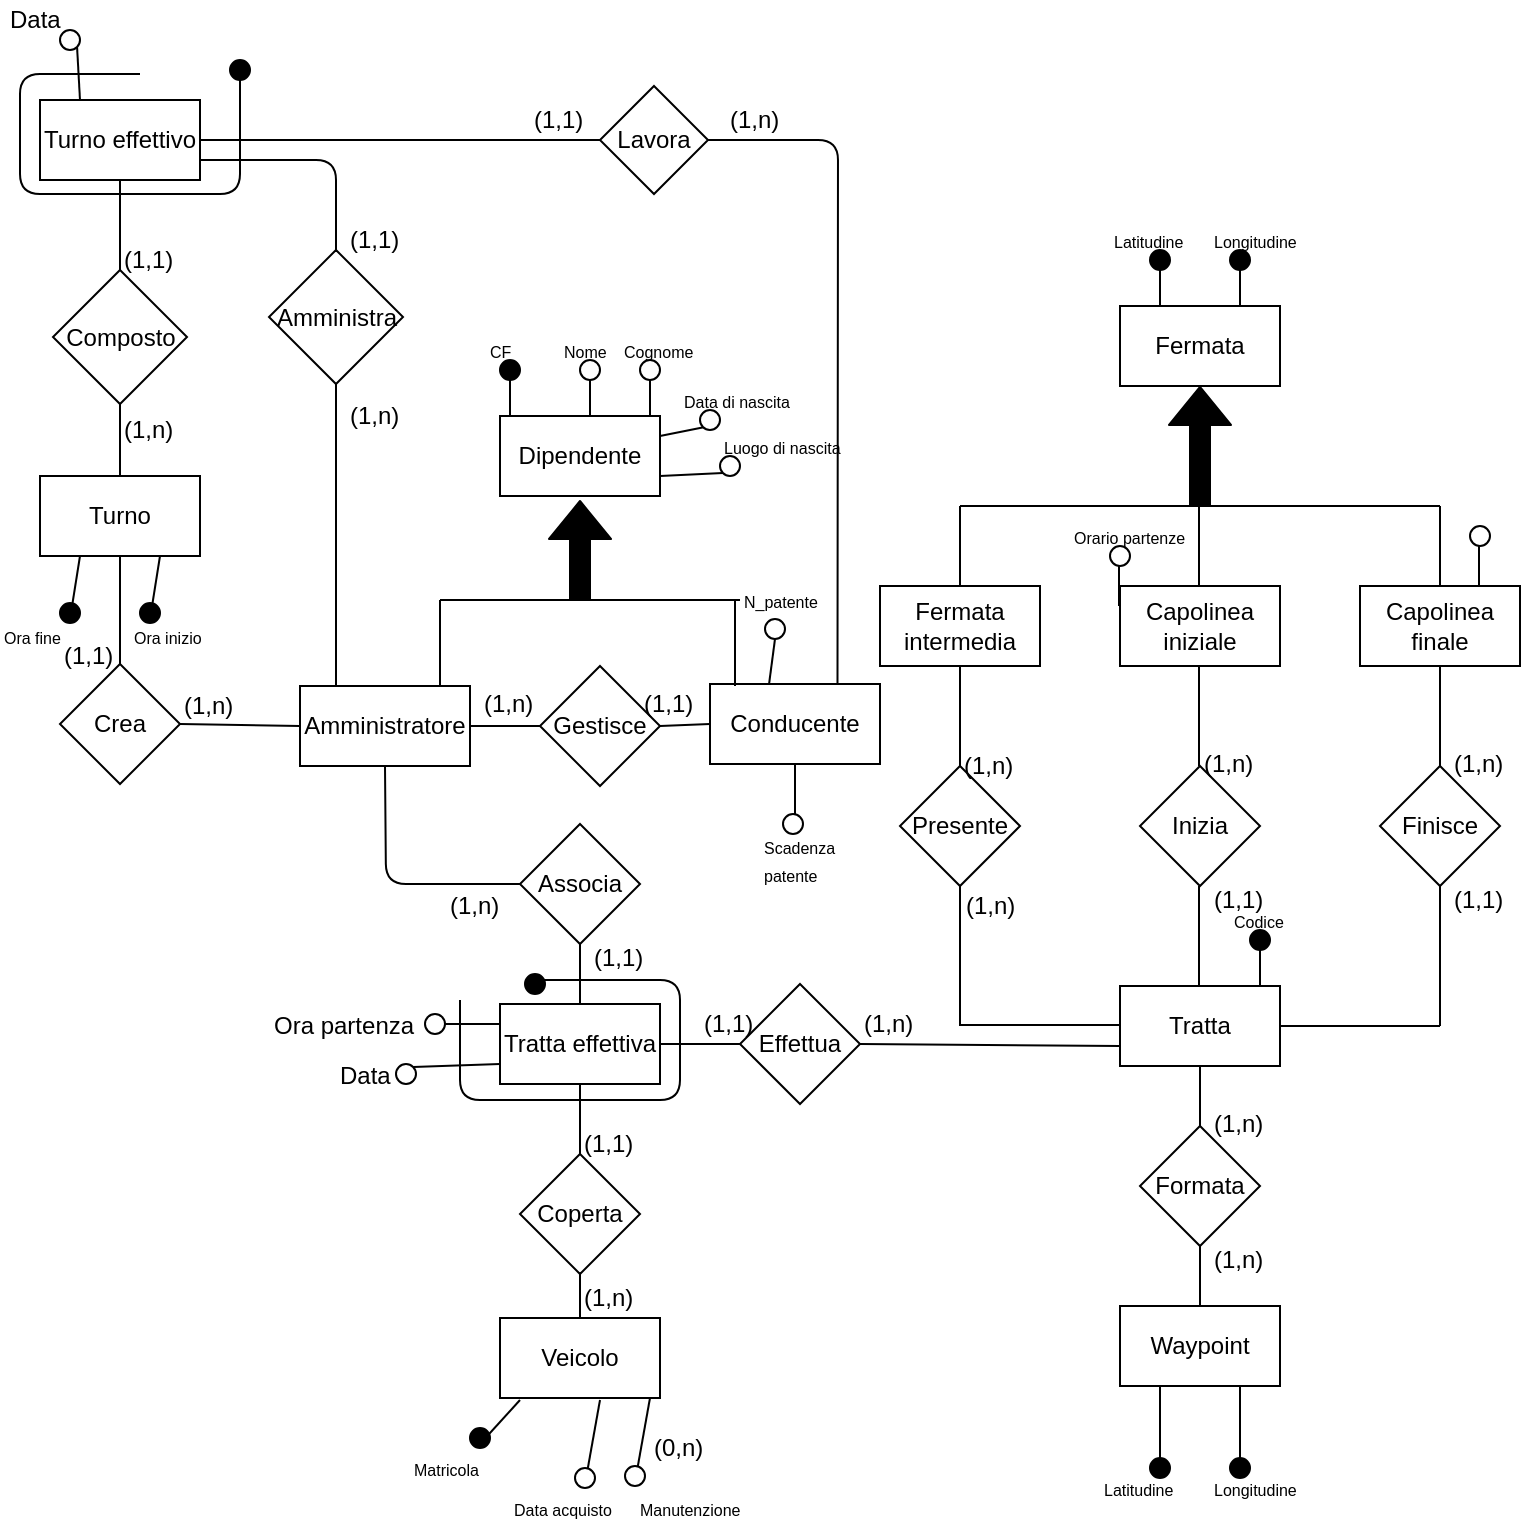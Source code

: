 <mxfile version="12.2.8" pages="1"><diagram id="0vi9SnSfnyYWWIwb7_4S" name="Page-1"><mxGraphModel dx="2033" dy="732" grid="1" gridSize="10" guides="1" tooltips="1" connect="1" arrows="1" fold="1" page="1" pageScale="1" pageWidth="827" pageHeight="1169" math="0" shadow="0"><root><mxCell id="0"/><mxCell id="1" parent="0"/><mxCell id="CrjioYXauiffwEOKOT3O-89" value="Associa" style="rhombus;whiteSpace=wrap;html=1;" parent="1" vertex="1"><mxGeometry x="280" y="532" width="60" height="60" as="geometry"/></mxCell><mxCell id="CrjioYXauiffwEOKOT3O-90" value="" style="endArrow=none;html=1;fillColor=#000000;entryX=0.5;entryY=1;entryDx=0;entryDy=0;exitX=0;exitY=0.5;exitDx=0;exitDy=0;" parent="1" source="CrjioYXauiffwEOKOT3O-89" target="CrjioYXauiffwEOKOT3O-94" edge="1"><mxGeometry width="50" height="50" relative="1" as="geometry"><mxPoint x="310" y="532" as="sourcePoint"/><mxPoint x="310" y="502" as="targetPoint"/><Array as="points"><mxPoint x="213" y="562"/></Array></mxGeometry></mxCell><mxCell id="CrjioYXauiffwEOKOT3O-91" value="" style="endArrow=none;html=1;fillColor=#000000;entryX=0.5;entryY=1;entryDx=0;entryDy=0;" parent="1" edge="1"><mxGeometry width="50" height="50" relative="1" as="geometry"><mxPoint x="310" y="622" as="sourcePoint"/><mxPoint x="310" y="592" as="targetPoint"/></mxGeometry></mxCell><mxCell id="CrjioYXauiffwEOKOT3O-92" value="(1,n)" style="text;html=1;resizable=0;points=[];autosize=1;align=left;verticalAlign=top;spacingTop=-4;" parent="1" vertex="1"><mxGeometry x="242.5" y="563" width="40" height="20" as="geometry"/></mxCell><mxCell id="CrjioYXauiffwEOKOT3O-93" value="(1,1)" style="text;html=1;resizable=0;points=[];autosize=1;align=left;verticalAlign=top;spacingTop=-4;" parent="1" vertex="1"><mxGeometry x="315" y="589" width="40" height="20" as="geometry"/></mxCell><mxCell id="CrjioYXauiffwEOKOT3O-94" value="Amministratore" style="rounded=0;whiteSpace=wrap;html=1;" parent="1" vertex="1"><mxGeometry x="170" y="463" width="85" height="40" as="geometry"/></mxCell><mxCell id="CrjioYXauiffwEOKOT3O-3" value="" style="endArrow=none;html=1;" parent="1" edge="1"><mxGeometry width="50" height="50" relative="1" as="geometry"><mxPoint x="500" y="373" as="sourcePoint"/><mxPoint x="740" y="373" as="targetPoint"/></mxGeometry></mxCell><mxCell id="CrjioYXauiffwEOKOT3O-9" value="" style="shape=flexArrow;endArrow=classic;html=1;entryX=0.5;entryY=1;entryDx=0;entryDy=0;fillColor=#000000;" parent="1" edge="1"><mxGeometry width="50" height="50" relative="1" as="geometry"><mxPoint x="620" y="373" as="sourcePoint"/><mxPoint x="620" y="313" as="targetPoint"/></mxGeometry></mxCell><mxCell id="CrjioYXauiffwEOKOT3O-10" value="" style="endArrow=none;html=1;" parent="1" edge="1"><mxGeometry width="50" height="50" relative="1" as="geometry"><mxPoint x="500" y="413" as="sourcePoint"/><mxPoint x="500" y="373" as="targetPoint"/></mxGeometry></mxCell><mxCell id="CrjioYXauiffwEOKOT3O-11" value="" style="endArrow=none;html=1;" parent="1" edge="1"><mxGeometry width="50" height="50" relative="1" as="geometry"><mxPoint x="619.5" y="413" as="sourcePoint"/><mxPoint x="619.5" y="373" as="targetPoint"/></mxGeometry></mxCell><mxCell id="CrjioYXauiffwEOKOT3O-12" value="" style="endArrow=none;html=1;" parent="1" edge="1"><mxGeometry width="50" height="50" relative="1" as="geometry"><mxPoint x="740" y="413" as="sourcePoint"/><mxPoint x="740" y="373" as="targetPoint"/></mxGeometry></mxCell><mxCell id="CrjioYXauiffwEOKOT3O-14" value="Fermata intermedia" style="rounded=0;whiteSpace=wrap;html=1;" parent="1" vertex="1"><mxGeometry x="460" y="413" width="80" height="40" as="geometry"/></mxCell><mxCell id="CrjioYXauiffwEOKOT3O-15" value="Capolinea iniziale" style="rounded=0;whiteSpace=wrap;html=1;" parent="1" vertex="1"><mxGeometry x="580" y="413" width="80" height="40" as="geometry"/></mxCell><mxCell id="CrjioYXauiffwEOKOT3O-16" value="Capolinea finale" style="rounded=0;whiteSpace=wrap;html=1;" parent="1" vertex="1"><mxGeometry x="700" y="413" width="80" height="40" as="geometry"/></mxCell><mxCell id="CrjioYXauiffwEOKOT3O-18" value="Presente" style="rhombus;whiteSpace=wrap;html=1;" parent="1" vertex="1"><mxGeometry x="470" y="503" width="60" height="60" as="geometry"/></mxCell><mxCell id="CrjioYXauiffwEOKOT3O-19" value="Inizia" style="rhombus;whiteSpace=wrap;html=1;" parent="1" vertex="1"><mxGeometry x="590" y="503" width="60" height="60" as="geometry"/></mxCell><mxCell id="CrjioYXauiffwEOKOT3O-20" value="Finisce" style="rhombus;whiteSpace=wrap;html=1;" parent="1" vertex="1"><mxGeometry x="710" y="503" width="60" height="60" as="geometry"/></mxCell><mxCell id="CrjioYXauiffwEOKOT3O-23" value="" style="endArrow=none;html=1;fillColor=#000000;entryX=0.5;entryY=1;entryDx=0;entryDy=0;" parent="1" source="CrjioYXauiffwEOKOT3O-18" target="CrjioYXauiffwEOKOT3O-14" edge="1"><mxGeometry width="50" height="50" relative="1" as="geometry"><mxPoint x="460" y="633" as="sourcePoint"/><mxPoint x="510" y="583" as="targetPoint"/></mxGeometry></mxCell><mxCell id="CrjioYXauiffwEOKOT3O-24" value="" style="endArrow=none;html=1;fillColor=#000000;entryX=0.5;entryY=1;entryDx=0;entryDy=0;" parent="1" edge="1"><mxGeometry width="50" height="50" relative="1" as="geometry"><mxPoint x="619.5" y="503" as="sourcePoint"/><mxPoint x="619.5" y="453" as="targetPoint"/></mxGeometry></mxCell><mxCell id="CrjioYXauiffwEOKOT3O-25" value="" style="endArrow=none;html=1;fillColor=#000000;entryX=0.5;entryY=1;entryDx=0;entryDy=0;" parent="1" edge="1"><mxGeometry width="50" height="50" relative="1" as="geometry"><mxPoint x="740" y="503" as="sourcePoint"/><mxPoint x="740" y="453" as="targetPoint"/></mxGeometry></mxCell><mxCell id="CrjioYXauiffwEOKOT3O-26" value="" style="endArrow=none;html=1;fillColor=#000000;entryX=0.5;entryY=1;entryDx=0;entryDy=0;" parent="1" edge="1"><mxGeometry width="50" height="50" relative="1" as="geometry"><mxPoint x="619.5" y="613" as="sourcePoint"/><mxPoint x="619.5" y="563" as="targetPoint"/></mxGeometry></mxCell><mxCell id="CrjioYXauiffwEOKOT3O-27" value="" style="endArrow=none;html=1;fillColor=#000000;entryX=0.5;entryY=1;entryDx=0;entryDy=0;" parent="1" edge="1"><mxGeometry width="50" height="50" relative="1" as="geometry"><mxPoint x="500" y="633" as="sourcePoint"/><mxPoint x="500" y="563" as="targetPoint"/></mxGeometry></mxCell><mxCell id="CrjioYXauiffwEOKOT3O-28" value="" style="endArrow=none;html=1;fillColor=#000000;entryX=0.5;entryY=1;entryDx=0;entryDy=0;" parent="1" edge="1"><mxGeometry width="50" height="50" relative="1" as="geometry"><mxPoint x="740" y="633" as="sourcePoint"/><mxPoint x="740" y="563" as="targetPoint"/></mxGeometry></mxCell><mxCell id="CrjioYXauiffwEOKOT3O-29" value="Tratta" style="rounded=0;whiteSpace=wrap;html=1;" parent="1" vertex="1"><mxGeometry x="580" y="613" width="80" height="40" as="geometry"/></mxCell><mxCell id="CrjioYXauiffwEOKOT3O-31" value="" style="endArrow=none;html=1;fillColor=#000000;exitX=1;exitY=0.5;exitDx=0;exitDy=0;" parent="1" source="CrjioYXauiffwEOKOT3O-29" edge="1"><mxGeometry width="50" height="50" relative="1" as="geometry"><mxPoint x="680" y="653" as="sourcePoint"/><mxPoint x="740" y="633" as="targetPoint"/></mxGeometry></mxCell><mxCell id="CrjioYXauiffwEOKOT3O-32" value="" style="endArrow=none;html=1;fillColor=#000000;exitX=1;exitY=0.5;exitDx=0;exitDy=0;" parent="1" edge="1"><mxGeometry width="50" height="50" relative="1" as="geometry"><mxPoint x="500" y="632.5" as="sourcePoint"/><mxPoint x="580" y="632.5" as="targetPoint"/></mxGeometry></mxCell><mxCell id="CrjioYXauiffwEOKOT3O-33" value="" style="endArrow=none;html=1;fillColor=#000000;exitX=0.25;exitY=0;exitDx=0;exitDy=0;" parent="1" source="CrjioYXauiffwEOKOT3O-17" edge="1"><mxGeometry width="50" height="50" relative="1" as="geometry"><mxPoint x="590" y="263" as="sourcePoint"/><mxPoint x="600" y="253" as="targetPoint"/></mxGeometry></mxCell><mxCell id="CrjioYXauiffwEOKOT3O-17" value="Fermata" style="rounded=0;whiteSpace=wrap;html=1;" parent="1" vertex="1"><mxGeometry x="580" y="273" width="80" height="40" as="geometry"/></mxCell><mxCell id="CrjioYXauiffwEOKOT3O-36" value="" style="endArrow=none;html=1;fillColor=#000000;exitX=0.75;exitY=0;exitDx=0;exitDy=0;" parent="1" source="CrjioYXauiffwEOKOT3O-17" edge="1"><mxGeometry width="50" height="50" relative="1" as="geometry"><mxPoint x="610" y="283" as="sourcePoint"/><mxPoint x="640" y="253" as="targetPoint"/></mxGeometry></mxCell><mxCell id="CrjioYXauiffwEOKOT3O-37" value="&lt;font style=&quot;font-size: 8px&quot;&gt;Latitudine&lt;/font&gt;" style="text;html=1;resizable=0;points=[];autosize=1;align=left;verticalAlign=top;spacingTop=-4;" parent="1" vertex="1"><mxGeometry x="575" y="230" width="50" height="20" as="geometry"/></mxCell><mxCell id="CrjioYXauiffwEOKOT3O-38" value="" style="ellipse;whiteSpace=wrap;html=1;aspect=fixed;fillColor=#000000;" parent="1" vertex="1"><mxGeometry x="595" y="245" width="10" height="10" as="geometry"/></mxCell><mxCell id="CrjioYXauiffwEOKOT3O-42" value="&lt;font style=&quot;font-size: 8px&quot;&gt;Longitudine&lt;/font&gt;" style="text;html=1;resizable=0;points=[];autosize=1;align=left;verticalAlign=top;spacingTop=-4;" parent="1" vertex="1"><mxGeometry x="625" y="230" width="50" height="20" as="geometry"/></mxCell><mxCell id="CrjioYXauiffwEOKOT3O-43" value="" style="ellipse;whiteSpace=wrap;html=1;aspect=fixed;fillColor=#000000;" parent="1" vertex="1"><mxGeometry x="635" y="245" width="10" height="10" as="geometry"/></mxCell><mxCell id="CrjioYXauiffwEOKOT3O-46" value="" style="endArrow=none;html=1;fillColor=#000000;exitX=0.25;exitY=0;exitDx=0;exitDy=0;" parent="1" edge="1"><mxGeometry width="50" height="50" relative="1" as="geometry"><mxPoint x="759.5" y="413" as="sourcePoint"/><mxPoint x="759.5" y="393" as="targetPoint"/><Array as="points"><mxPoint x="760" y="413"/></Array></mxGeometry></mxCell><mxCell id="CrjioYXauiffwEOKOT3O-48" value="" style="ellipse;whiteSpace=wrap;html=1;aspect=fixed;" parent="1" vertex="1"><mxGeometry x="755" y="383" width="10" height="10" as="geometry"/></mxCell><mxCell id="CrjioYXauiffwEOKOT3O-49" value="" style="endArrow=none;html=1;fillColor=#000000;exitX=0.25;exitY=0;exitDx=0;exitDy=0;" parent="1" edge="1"><mxGeometry width="50" height="50" relative="1" as="geometry"><mxPoint x="579.5" y="423" as="sourcePoint"/><mxPoint x="579.5" y="403" as="targetPoint"/><Array as="points"><mxPoint x="580" y="423"/></Array></mxGeometry></mxCell><mxCell id="CrjioYXauiffwEOKOT3O-50" value="&lt;font style=&quot;font-size: 8px&quot;&gt;Orario partenze&lt;/font&gt;" style="text;html=1;resizable=0;points=[];autosize=1;align=left;verticalAlign=top;spacingTop=-4;" parent="1" vertex="1"><mxGeometry x="555" y="378" width="70" height="20" as="geometry"/></mxCell><mxCell id="CrjioYXauiffwEOKOT3O-51" value="" style="ellipse;whiteSpace=wrap;html=1;aspect=fixed;" parent="1" vertex="1"><mxGeometry x="575" y="393" width="10" height="10" as="geometry"/></mxCell><mxCell id="CrjioYXauiffwEOKOT3O-58" value="" style="endArrow=none;html=1;fillColor=#000000;exitX=0.75;exitY=0;exitDx=0;exitDy=0;" parent="1" edge="1"><mxGeometry width="50" height="50" relative="1" as="geometry"><mxPoint x="650" y="613" as="sourcePoint"/><mxPoint x="650" y="593" as="targetPoint"/></mxGeometry></mxCell><mxCell id="CrjioYXauiffwEOKOT3O-59" value="&lt;font style=&quot;font-size: 8px&quot;&gt;Codice&lt;/font&gt;" style="text;html=1;resizable=0;points=[];autosize=1;align=left;verticalAlign=top;spacingTop=-4;" parent="1" vertex="1"><mxGeometry x="635" y="570" width="40" height="20" as="geometry"/></mxCell><mxCell id="CrjioYXauiffwEOKOT3O-60" value="" style="ellipse;whiteSpace=wrap;html=1;aspect=fixed;fillColor=#000000;" parent="1" vertex="1"><mxGeometry x="645" y="585" width="10" height="10" as="geometry"/></mxCell><mxCell id="CrjioYXauiffwEOKOT3O-63" value="(1,n)" style="text;html=1;resizable=0;points=[];autosize=1;align=left;verticalAlign=top;spacingTop=-4;" parent="1" vertex="1"><mxGeometry x="500" y="493" width="40" height="20" as="geometry"/></mxCell><mxCell id="CrjioYXauiffwEOKOT3O-64" value="(1,n)" style="text;html=1;resizable=0;points=[];autosize=1;align=left;verticalAlign=top;spacingTop=-4;" parent="1" vertex="1"><mxGeometry x="620" y="492" width="40" height="20" as="geometry"/></mxCell><mxCell id="CrjioYXauiffwEOKOT3O-65" value="(1,n)" style="text;html=1;resizable=0;points=[];autosize=1;align=left;verticalAlign=top;spacingTop=-4;" parent="1" vertex="1"><mxGeometry x="745" y="492" width="40" height="20" as="geometry"/></mxCell><mxCell id="CrjioYXauiffwEOKOT3O-66" value="(1,1)" style="text;html=1;resizable=0;points=[];autosize=1;align=left;verticalAlign=top;spacingTop=-4;" parent="1" vertex="1"><mxGeometry x="625" y="560" width="40" height="20" as="geometry"/></mxCell><mxCell id="CrjioYXauiffwEOKOT3O-67" value="(1,n)" style="text;html=1;resizable=0;points=[];autosize=1;align=left;verticalAlign=top;spacingTop=-4;" parent="1" vertex="1"><mxGeometry x="501" y="563" width="40" height="20" as="geometry"/></mxCell><mxCell id="CrjioYXauiffwEOKOT3O-68" value="(1,1)" style="text;html=1;resizable=0;points=[];autosize=1;align=left;verticalAlign=top;spacingTop=-4;" parent="1" vertex="1"><mxGeometry x="745" y="560" width="40" height="20" as="geometry"/></mxCell><mxCell id="CrjioYXauiffwEOKOT3O-69" value="Formata" style="rhombus;whiteSpace=wrap;html=1;" parent="1" vertex="1"><mxGeometry x="590" y="683" width="60" height="60" as="geometry"/></mxCell><mxCell id="CrjioYXauiffwEOKOT3O-70" value="" style="endArrow=none;html=1;fillColor=#000000;" parent="1" edge="1"><mxGeometry width="50" height="50" relative="1" as="geometry"><mxPoint x="620" y="683" as="sourcePoint"/><mxPoint x="620" y="653" as="targetPoint"/></mxGeometry></mxCell><mxCell id="CrjioYXauiffwEOKOT3O-71" value="" style="endArrow=none;html=1;fillColor=#000000;entryX=0.5;entryY=1;entryDx=0;entryDy=0;" parent="1" edge="1"><mxGeometry width="50" height="50" relative="1" as="geometry"><mxPoint x="620" y="773" as="sourcePoint"/><mxPoint x="620" y="743" as="targetPoint"/></mxGeometry></mxCell><mxCell id="CrjioYXauiffwEOKOT3O-72" value="(1,n)" style="text;html=1;resizable=0;points=[];autosize=1;align=left;verticalAlign=top;spacingTop=-4;" parent="1" vertex="1"><mxGeometry x="625" y="672" width="40" height="20" as="geometry"/></mxCell><mxCell id="CrjioYXauiffwEOKOT3O-73" value="(1,n)" style="text;html=1;resizable=0;points=[];autosize=1;align=left;verticalAlign=top;spacingTop=-4;" parent="1" vertex="1"><mxGeometry x="625" y="740" width="40" height="20" as="geometry"/></mxCell><mxCell id="CrjioYXauiffwEOKOT3O-74" value="Waypoint" style="rounded=0;whiteSpace=wrap;html=1;" parent="1" vertex="1"><mxGeometry x="580" y="773" width="80" height="40" as="geometry"/></mxCell><mxCell id="CrjioYXauiffwEOKOT3O-76" value="" style="endArrow=none;html=1;fillColor=#000000;entryX=0;entryY=0.75;entryDx=0;entryDy=0;exitX=1;exitY=0.5;exitDx=0;exitDy=0;" parent="1" source="CrjioYXauiffwEOKOT3O-77" target="CrjioYXauiffwEOKOT3O-29" edge="1"><mxGeometry width="50" height="50" relative="1" as="geometry"><mxPoint x="450" y="643" as="sourcePoint"/><mxPoint x="510" y="830" as="targetPoint"/></mxGeometry></mxCell><mxCell id="CrjioYXauiffwEOKOT3O-77" value="Effettua" style="rhombus;whiteSpace=wrap;html=1;" parent="1" vertex="1"><mxGeometry x="390" y="612" width="60" height="60" as="geometry"/></mxCell><mxCell id="CrjioYXauiffwEOKOT3O-78" value="Tratta effettiva" style="rounded=0;whiteSpace=wrap;html=1;" parent="1" vertex="1"><mxGeometry x="270" y="622" width="80" height="40" as="geometry"/></mxCell><mxCell id="CrjioYXauiffwEOKOT3O-80" value="" style="endArrow=none;html=1;fillColor=#000000;entryX=1;entryY=0.5;entryDx=0;entryDy=0;exitX=0;exitY=0.5;exitDx=0;exitDy=0;" parent="1" source="CrjioYXauiffwEOKOT3O-77" target="CrjioYXauiffwEOKOT3O-78" edge="1"><mxGeometry width="50" height="50" relative="1" as="geometry"><mxPoint x="280" y="880" as="sourcePoint"/><mxPoint x="330" y="830" as="targetPoint"/></mxGeometry></mxCell><mxCell id="CrjioYXauiffwEOKOT3O-81" value="(1,n)" style="text;html=1;resizable=0;points=[];autosize=1;align=left;verticalAlign=top;spacingTop=-4;" parent="1" vertex="1"><mxGeometry x="450" y="622" width="40" height="20" as="geometry"/></mxCell><mxCell id="CrjioYXauiffwEOKOT3O-82" value="(1,1)" style="text;html=1;resizable=0;points=[];autosize=1;align=left;verticalAlign=top;spacingTop=-4;" parent="1" vertex="1"><mxGeometry x="370" y="622" width="40" height="20" as="geometry"/></mxCell><mxCell id="CrjioYXauiffwEOKOT3O-83" value="Coperta" style="rhombus;whiteSpace=wrap;html=1;" parent="1" vertex="1"><mxGeometry x="280" y="697" width="60" height="60" as="geometry"/></mxCell><mxCell id="CrjioYXauiffwEOKOT3O-84" value="" style="endArrow=none;html=1;fillColor=#000000;entryX=0.5;entryY=1;entryDx=0;entryDy=0;exitX=0.5;exitY=0;exitDx=0;exitDy=0;" parent="1" source="CrjioYXauiffwEOKOT3O-83" target="CrjioYXauiffwEOKOT3O-78" edge="1"><mxGeometry width="50" height="50" relative="1" as="geometry"><mxPoint x="305" y="702" as="sourcePoint"/><mxPoint x="305" y="672" as="targetPoint"/></mxGeometry></mxCell><mxCell id="CrjioYXauiffwEOKOT3O-85" value="" style="endArrow=none;html=1;fillColor=#000000;entryX=0.5;entryY=1;entryDx=0;entryDy=0;exitX=0.5;exitY=0;exitDx=0;exitDy=0;" parent="1" source="CrjioYXauiffwEOKOT3O-88" target="CrjioYXauiffwEOKOT3O-83" edge="1"><mxGeometry width="50" height="50" relative="1" as="geometry"><mxPoint x="305" y="792" as="sourcePoint"/><mxPoint x="305" y="762" as="targetPoint"/></mxGeometry></mxCell><mxCell id="CrjioYXauiffwEOKOT3O-86" value="(1,1)" style="text;html=1;resizable=0;points=[];autosize=1;align=left;verticalAlign=top;spacingTop=-4;" parent="1" vertex="1"><mxGeometry x="310" y="682" width="40" height="20" as="geometry"/></mxCell><mxCell id="CrjioYXauiffwEOKOT3O-87" value="(1,n)" style="text;html=1;resizable=0;points=[];autosize=1;align=left;verticalAlign=top;spacingTop=-4;" parent="1" vertex="1"><mxGeometry x="310" y="759" width="40" height="20" as="geometry"/></mxCell><mxCell id="CrjioYXauiffwEOKOT3O-88" value="Veicolo" style="rounded=0;whiteSpace=wrap;html=1;" parent="1" vertex="1"><mxGeometry x="270" y="779" width="80" height="40" as="geometry"/></mxCell><mxCell id="CrjioYXauiffwEOKOT3O-96" value="" style="endArrow=none;html=1;fillColor=#000000;" parent="1" edge="1"><mxGeometry width="50" height="50" relative="1" as="geometry"><mxPoint x="250" y="620" as="sourcePoint"/><mxPoint x="290" y="610" as="targetPoint"/><Array as="points"><mxPoint x="250" y="670"/><mxPoint x="360" y="670"/><mxPoint x="360" y="640"/><mxPoint x="360" y="610"/></Array></mxGeometry></mxCell><mxCell id="CrjioYXauiffwEOKOT3O-97" value="" style="ellipse;whiteSpace=wrap;html=1;aspect=fixed;fillColor=#000000;" parent="1" vertex="1"><mxGeometry x="282.5" y="607" width="10" height="10" as="geometry"/></mxCell><mxCell id="CrjioYXauiffwEOKOT3O-98" value="" style="shape=flexArrow;endArrow=classic;html=1;fillColor=#000000;" parent="1" edge="1"><mxGeometry width="50" height="50" relative="1" as="geometry"><mxPoint x="310" y="420" as="sourcePoint"/><mxPoint x="310" y="370" as="targetPoint"/></mxGeometry></mxCell><mxCell id="CrjioYXauiffwEOKOT3O-99" value="" style="endArrow=none;html=1;" parent="1" edge="1"><mxGeometry width="50" height="50" relative="1" as="geometry"><mxPoint x="240" y="463" as="sourcePoint"/><mxPoint x="240" y="420" as="targetPoint"/></mxGeometry></mxCell><mxCell id="CrjioYXauiffwEOKOT3O-101" value="Dipendente" style="rounded=0;whiteSpace=wrap;html=1;" parent="1" vertex="1"><mxGeometry x="270" y="328" width="80" height="40" as="geometry"/></mxCell><mxCell id="CrjioYXauiffwEOKOT3O-107" value="" style="endArrow=none;html=1;" parent="1" edge="1"><mxGeometry width="50" height="50" relative="1" as="geometry"><mxPoint x="240" y="420" as="sourcePoint"/><mxPoint x="390" y="420" as="targetPoint"/></mxGeometry></mxCell><mxCell id="CrjioYXauiffwEOKOT3O-109" value="Conducente" style="rounded=0;whiteSpace=wrap;html=1;" parent="1" vertex="1"><mxGeometry x="375" y="462" width="85" height="40" as="geometry"/></mxCell><mxCell id="CrjioYXauiffwEOKOT3O-110" value="" style="endArrow=none;html=1;" parent="1" edge="1"><mxGeometry width="50" height="50" relative="1" as="geometry"><mxPoint x="387.5" y="463" as="sourcePoint"/><mxPoint x="387.5" y="420" as="targetPoint"/></mxGeometry></mxCell><mxCell id="CrjioYXauiffwEOKOT3O-111" value="" style="endArrow=none;html=1;fillColor=#000000;exitX=0.25;exitY=0;exitDx=0;exitDy=0;" parent="1" edge="1"><mxGeometry width="50" height="50" relative="1" as="geometry"><mxPoint x="275" y="328" as="sourcePoint"/><mxPoint x="275" y="308" as="targetPoint"/></mxGeometry></mxCell><mxCell id="CrjioYXauiffwEOKOT3O-112" value="" style="endArrow=none;html=1;fillColor=#000000;exitX=0.75;exitY=0;exitDx=0;exitDy=0;" parent="1" edge="1"><mxGeometry width="50" height="50" relative="1" as="geometry"><mxPoint x="315" y="328" as="sourcePoint"/><mxPoint x="315" y="308" as="targetPoint"/></mxGeometry></mxCell><mxCell id="CrjioYXauiffwEOKOT3O-113" value="&lt;font style=&quot;font-size: 8px&quot;&gt;CF&lt;/font&gt;" style="text;html=1;resizable=0;points=[];autosize=1;align=left;verticalAlign=top;spacingTop=-4;" parent="1" vertex="1"><mxGeometry x="262.5" y="285" width="30" height="20" as="geometry"/></mxCell><mxCell id="CrjioYXauiffwEOKOT3O-114" value="" style="ellipse;whiteSpace=wrap;html=1;aspect=fixed;fillColor=#000000;" parent="1" vertex="1"><mxGeometry x="270" y="300" width="10" height="10" as="geometry"/></mxCell><mxCell id="CrjioYXauiffwEOKOT3O-115" value="&lt;font style=&quot;font-size: 8px&quot;&gt;Nome&lt;/font&gt;" style="text;html=1;resizable=0;points=[];autosize=1;align=left;verticalAlign=top;spacingTop=-4;" parent="1" vertex="1"><mxGeometry x="300" y="285" width="40" height="20" as="geometry"/></mxCell><mxCell id="CrjioYXauiffwEOKOT3O-116" value="" style="ellipse;whiteSpace=wrap;html=1;aspect=fixed;fillColor=#FFFFFF;" parent="1" vertex="1"><mxGeometry x="310" y="300" width="10" height="10" as="geometry"/></mxCell><mxCell id="CrjioYXauiffwEOKOT3O-118" value="" style="endArrow=none;html=1;fillColor=#000000;exitX=0.75;exitY=0;exitDx=0;exitDy=0;" parent="1" edge="1"><mxGeometry width="50" height="50" relative="1" as="geometry"><mxPoint x="345" y="328" as="sourcePoint"/><mxPoint x="345" y="308" as="targetPoint"/></mxGeometry></mxCell><mxCell id="CrjioYXauiffwEOKOT3O-119" value="&lt;font style=&quot;font-size: 8px&quot;&gt;Cognome&lt;/font&gt;" style="text;html=1;resizable=0;points=[];autosize=1;align=left;verticalAlign=top;spacingTop=-4;" parent="1" vertex="1"><mxGeometry x="330" y="285" width="50" height="20" as="geometry"/></mxCell><mxCell id="CrjioYXauiffwEOKOT3O-120" value="" style="ellipse;whiteSpace=wrap;html=1;aspect=fixed;fillColor=#FFFFFF;" parent="1" vertex="1"><mxGeometry x="340" y="300" width="10" height="10" as="geometry"/></mxCell><mxCell id="CrjioYXauiffwEOKOT3O-124" value="" style="endArrow=none;html=1;fillColor=#000000;exitX=1;exitY=0.25;exitDx=0;exitDy=0;" parent="1" source="CrjioYXauiffwEOKOT3O-101" edge="1"><mxGeometry width="50" height="50" relative="1" as="geometry"><mxPoint x="375" y="353" as="sourcePoint"/><mxPoint x="375" y="333" as="targetPoint"/></mxGeometry></mxCell><mxCell id="CrjioYXauiffwEOKOT3O-125" value="&lt;font style=&quot;font-size: 8px&quot;&gt;Data di nascita&lt;/font&gt;" style="text;html=1;resizable=0;points=[];autosize=1;align=left;verticalAlign=top;spacingTop=-4;" parent="1" vertex="1"><mxGeometry x="360" y="310" width="70" height="20" as="geometry"/></mxCell><mxCell id="CrjioYXauiffwEOKOT3O-126" value="" style="ellipse;whiteSpace=wrap;html=1;aspect=fixed;fillColor=#FFFFFF;" parent="1" vertex="1"><mxGeometry x="370" y="325" width="10" height="10" as="geometry"/></mxCell><mxCell id="CrjioYXauiffwEOKOT3O-127" value="" style="endArrow=none;html=1;fillColor=#000000;exitX=1;exitY=0.75;exitDx=0;exitDy=0;entryX=0;entryY=1;entryDx=0;entryDy=0;" parent="1" source="CrjioYXauiffwEOKOT3O-101" target="CrjioYXauiffwEOKOT3O-128" edge="1"><mxGeometry width="50" height="50" relative="1" as="geometry"><mxPoint x="360" y="348" as="sourcePoint"/><mxPoint x="380" y="358" as="targetPoint"/></mxGeometry></mxCell><mxCell id="CrjioYXauiffwEOKOT3O-128" value="" style="ellipse;whiteSpace=wrap;html=1;aspect=fixed;fillColor=#FFFFFF;" parent="1" vertex="1"><mxGeometry x="380" y="348" width="10" height="10" as="geometry"/></mxCell><mxCell id="CrjioYXauiffwEOKOT3O-131" value="&lt;font style=&quot;font-size: 8px&quot;&gt;Luogo di nascita&lt;/font&gt;" style="text;html=1;resizable=0;points=[];autosize=1;align=left;verticalAlign=top;spacingTop=-4;" parent="1" vertex="1"><mxGeometry x="380" y="333" width="70" height="20" as="geometry"/></mxCell><mxCell id="CrjioYXauiffwEOKOT3O-133" value="" style="endArrow=none;html=1;fillColor=#000000;exitX=0.671;exitY=0.05;exitDx=0;exitDy=0;entryX=0.5;entryY=1;entryDx=0;entryDy=0;exitPerimeter=0;" parent="1" target="CrjioYXauiffwEOKOT3O-134" edge="1"><mxGeometry width="50" height="50" relative="1" as="geometry"><mxPoint x="404.535" y="462" as="sourcePoint"/><mxPoint x="383.5" y="438" as="targetPoint"/></mxGeometry></mxCell><mxCell id="CrjioYXauiffwEOKOT3O-134" value="" style="ellipse;whiteSpace=wrap;html=1;aspect=fixed;fillColor=#FFFFFF;" parent="1" vertex="1"><mxGeometry x="402.5" y="429.5" width="10" height="10" as="geometry"/></mxCell><mxCell id="CrjioYXauiffwEOKOT3O-135" value="&lt;font style=&quot;font-size: 8px&quot;&gt;N_patente&lt;/font&gt;" style="text;html=1;resizable=0;points=[];autosize=1;align=left;verticalAlign=top;spacingTop=-4;" parent="1" vertex="1"><mxGeometry x="390" y="409.5" width="50" height="20" as="geometry"/></mxCell><mxCell id="CrjioYXauiffwEOKOT3O-137" value="" style="endArrow=none;html=1;fillColor=#000000;exitX=0.5;exitY=1;exitDx=0;exitDy=0;" parent="1" source="CrjioYXauiffwEOKOT3O-109" edge="1"><mxGeometry width="50" height="50" relative="1" as="geometry"><mxPoint x="417.75" y="556" as="sourcePoint"/><mxPoint x="417.5" y="534" as="targetPoint"/></mxGeometry></mxCell><mxCell id="CrjioYXauiffwEOKOT3O-138" value="" style="ellipse;whiteSpace=wrap;html=1;aspect=fixed;fillColor=#FFFFFF;" parent="1" vertex="1"><mxGeometry x="411.5" y="527" width="10" height="10" as="geometry"/></mxCell><mxCell id="CrjioYXauiffwEOKOT3O-139" value="&lt;div&gt;&lt;font style=&quot;font-size: 8px&quot;&gt;Scadenza&lt;/font&gt;&lt;/div&gt;&lt;div&gt;&lt;font style=&quot;font-size: 8px&quot;&gt;patente&lt;/font&gt;&lt;/div&gt;" style="text;html=1;resizable=0;points=[];autosize=1;align=left;verticalAlign=top;spacingTop=-4;" parent="1" vertex="1"><mxGeometry x="400" y="533" width="50" height="30" as="geometry"/></mxCell><mxCell id="CrjioYXauiffwEOKOT3O-141" value="" style="endArrow=none;html=1;fillColor=#000000;exitX=0.125;exitY=1.025;exitDx=0;exitDy=0;exitPerimeter=0;" parent="1" source="CrjioYXauiffwEOKOT3O-88" edge="1"><mxGeometry width="50" height="50" relative="1" as="geometry"><mxPoint x="260" y="862" as="sourcePoint"/><mxPoint x="260" y="842" as="targetPoint"/></mxGeometry></mxCell><mxCell id="CrjioYXauiffwEOKOT3O-142" value="&lt;font style=&quot;font-size: 8px&quot;&gt;Matricola&lt;/font&gt;" style="text;html=1;resizable=0;points=[];autosize=1;align=left;verticalAlign=top;spacingTop=-4;" parent="1" vertex="1"><mxGeometry x="225" y="844" width="50" height="20" as="geometry"/></mxCell><mxCell id="CrjioYXauiffwEOKOT3O-143" value="" style="ellipse;whiteSpace=wrap;html=1;aspect=fixed;fillColor=#000000;" parent="1" vertex="1"><mxGeometry x="255" y="834" width="10" height="10" as="geometry"/></mxCell><mxCell id="CrjioYXauiffwEOKOT3O-147" value="" style="endArrow=none;html=1;fillColor=#000000;exitX=0.625;exitY=1.025;exitDx=0;exitDy=0;exitPerimeter=0;" parent="1" source="CrjioYXauiffwEOKOT3O-88" edge="1"><mxGeometry width="50" height="50" relative="1" as="geometry"><mxPoint x="312.5" y="882" as="sourcePoint"/><mxPoint x="312.5" y="862" as="targetPoint"/></mxGeometry></mxCell><mxCell id="CrjioYXauiffwEOKOT3O-148" value="&lt;font style=&quot;font-size: 8px&quot;&gt;Data acquisto&lt;/font&gt;" style="text;html=1;resizable=0;points=[];autosize=1;align=left;verticalAlign=top;spacingTop=-4;" parent="1" vertex="1"><mxGeometry x="275" y="864" width="60" height="20" as="geometry"/></mxCell><mxCell id="CrjioYXauiffwEOKOT3O-149" value="" style="ellipse;whiteSpace=wrap;html=1;aspect=fixed;fillColor=#FFFFFF;" parent="1" vertex="1"><mxGeometry x="307.5" y="854" width="10" height="10" as="geometry"/></mxCell><mxCell id="CrjioYXauiffwEOKOT3O-150" value="" style="endArrow=none;html=1;fillColor=#000000;exitX=0.625;exitY=1.025;exitDx=0;exitDy=0;exitPerimeter=0;" parent="1" edge="1"><mxGeometry width="50" height="50" relative="1" as="geometry"><mxPoint x="345" y="819" as="sourcePoint"/><mxPoint x="337.5" y="861" as="targetPoint"/></mxGeometry></mxCell><mxCell id="CrjioYXauiffwEOKOT3O-151" value="&lt;font style=&quot;font-size: 8px&quot;&gt;Manutenzione&lt;/font&gt;" style="text;html=1;resizable=0;points=[];autosize=1;align=left;verticalAlign=top;spacingTop=-4;" parent="1" vertex="1"><mxGeometry x="337.5" y="864" width="60" height="20" as="geometry"/></mxCell><mxCell id="CrjioYXauiffwEOKOT3O-152" value="" style="ellipse;whiteSpace=wrap;html=1;aspect=fixed;fillColor=#FFFFFF;" parent="1" vertex="1"><mxGeometry x="332.5" y="853" width="10" height="10" as="geometry"/></mxCell><mxCell id="CrjioYXauiffwEOKOT3O-155" value="(0,n)" style="text;html=1;resizable=0;points=[];autosize=1;align=left;verticalAlign=top;spacingTop=-4;" parent="1" vertex="1"><mxGeometry x="345" y="834" width="40" height="20" as="geometry"/></mxCell><mxCell id="KwNr5-gFgvs7IWySjD1t-1" value="" style="endArrow=none;html=1;fillColor=#000000;exitX=0.25;exitY=1;exitDx=0;exitDy=0;" parent="1" source="CrjioYXauiffwEOKOT3O-74" edge="1"><mxGeometry width="50" height="50" relative="1" as="geometry"><mxPoint x="600" y="877" as="sourcePoint"/><mxPoint x="600" y="857" as="targetPoint"/></mxGeometry></mxCell><mxCell id="KwNr5-gFgvs7IWySjD1t-2" value="" style="endArrow=none;html=1;fillColor=#000000;exitX=0.75;exitY=1;exitDx=0;exitDy=0;" parent="1" source="CrjioYXauiffwEOKOT3O-74" edge="1"><mxGeometry width="50" height="50" relative="1" as="geometry"><mxPoint x="640" y="877" as="sourcePoint"/><mxPoint x="640" y="857" as="targetPoint"/></mxGeometry></mxCell><mxCell id="KwNr5-gFgvs7IWySjD1t-3" value="&lt;font style=&quot;font-size: 8px&quot;&gt;Latitudine&lt;/font&gt;" style="text;html=1;resizable=0;points=[];autosize=1;align=left;verticalAlign=top;spacingTop=-4;direction=west;" parent="1" vertex="1"><mxGeometry x="570" y="854" width="50" height="20" as="geometry"/></mxCell><mxCell id="KwNr5-gFgvs7IWySjD1t-4" value="" style="ellipse;whiteSpace=wrap;html=1;aspect=fixed;fillColor=#000000;direction=west;" parent="1" vertex="1"><mxGeometry x="595" y="849" width="10" height="10" as="geometry"/></mxCell><mxCell id="KwNr5-gFgvs7IWySjD1t-5" value="&lt;font style=&quot;font-size: 8px&quot;&gt;Longitudine&lt;/font&gt;" style="text;html=1;resizable=0;points=[];autosize=1;align=left;verticalAlign=top;spacingTop=-4;direction=west;" parent="1" vertex="1"><mxGeometry x="625" y="854" width="50" height="20" as="geometry"/></mxCell><mxCell id="KwNr5-gFgvs7IWySjD1t-6" value="" style="ellipse;whiteSpace=wrap;html=1;aspect=fixed;fillColor=#000000;direction=west;" parent="1" vertex="1"><mxGeometry x="635" y="849" width="10" height="10" as="geometry"/></mxCell><mxCell id="KwNr5-gFgvs7IWySjD1t-7" value="Gestisce" style="rhombus;whiteSpace=wrap;html=1;" parent="1" vertex="1"><mxGeometry x="290" y="453" width="60" height="60" as="geometry"/></mxCell><mxCell id="KwNr5-gFgvs7IWySjD1t-8" value="" style="endArrow=none;html=1;entryX=1;entryY=0.5;entryDx=0;entryDy=0;exitX=0;exitY=0.5;exitDx=0;exitDy=0;" parent="1" source="KwNr5-gFgvs7IWySjD1t-7" target="CrjioYXauiffwEOKOT3O-94" edge="1"><mxGeometry width="50" height="50" relative="1" as="geometry"><mxPoint x="170" y="960" as="sourcePoint"/><mxPoint x="220" y="910" as="targetPoint"/></mxGeometry></mxCell><mxCell id="KwNr5-gFgvs7IWySjD1t-9" value="" style="endArrow=none;html=1;entryX=1;entryY=0.5;entryDx=0;entryDy=0;exitX=0;exitY=0.5;exitDx=0;exitDy=0;" parent="1" source="CrjioYXauiffwEOKOT3O-109" target="KwNr5-gFgvs7IWySjD1t-7" edge="1"><mxGeometry width="50" height="50" relative="1" as="geometry"><mxPoint x="365" y="511" as="sourcePoint"/><mxPoint x="330" y="511" as="targetPoint"/></mxGeometry></mxCell><mxCell id="KwNr5-gFgvs7IWySjD1t-10" value="(1,n)" style="text;html=1;resizable=0;points=[];autosize=1;align=left;verticalAlign=top;spacingTop=-4;" parent="1" vertex="1"><mxGeometry x="260" y="462" width="40" height="20" as="geometry"/></mxCell><mxCell id="KwNr5-gFgvs7IWySjD1t-11" value="(1,1)" style="text;html=1;resizable=0;points=[];autosize=1;align=left;verticalAlign=top;spacingTop=-4;" parent="1" vertex="1"><mxGeometry x="340" y="462" width="40" height="20" as="geometry"/></mxCell><mxCell id="KwNr5-gFgvs7IWySjD1t-15" value="Turno" style="rounded=0;whiteSpace=wrap;html=1;" parent="1" vertex="1"><mxGeometry x="40" y="358" width="80" height="40" as="geometry"/></mxCell><mxCell id="KwNr5-gFgvs7IWySjD1t-16" value="Crea" style="rhombus;whiteSpace=wrap;html=1;" parent="1" vertex="1"><mxGeometry x="50" y="452" width="60" height="60" as="geometry"/></mxCell><mxCell id="KwNr5-gFgvs7IWySjD1t-17" value="" style="endArrow=none;html=1;entryX=1;entryY=0.5;entryDx=0;entryDy=0;exitX=0;exitY=0.5;exitDx=0;exitDy=0;" parent="1" source="CrjioYXauiffwEOKOT3O-94" target="KwNr5-gFgvs7IWySjD1t-16" edge="1"><mxGeometry width="50" height="50" relative="1" as="geometry"><mxPoint x="40" y="960" as="sourcePoint"/><mxPoint x="90" y="910" as="targetPoint"/></mxGeometry></mxCell><mxCell id="KwNr5-gFgvs7IWySjD1t-18" value="" style="endArrow=none;html=1;entryX=0.5;entryY=1;entryDx=0;entryDy=0;exitX=0.5;exitY=0;exitDx=0;exitDy=0;" parent="1" source="KwNr5-gFgvs7IWySjD1t-16" target="KwNr5-gFgvs7IWySjD1t-15" edge="1"><mxGeometry width="50" height="50" relative="1" as="geometry"><mxPoint x="180" y="493" as="sourcePoint"/><mxPoint x="120" y="492" as="targetPoint"/></mxGeometry></mxCell><mxCell id="KwNr5-gFgvs7IWySjD1t-19" value="(1,n)" style="text;html=1;resizable=0;points=[];autosize=1;align=left;verticalAlign=top;spacingTop=-4;" parent="1" vertex="1"><mxGeometry x="110" y="463" width="40" height="20" as="geometry"/></mxCell><mxCell id="KwNr5-gFgvs7IWySjD1t-20" value="(1,1)" style="text;html=1;resizable=0;points=[];autosize=1;align=left;verticalAlign=top;spacingTop=-4;" parent="1" vertex="1"><mxGeometry x="50" y="438" width="40" height="20" as="geometry"/></mxCell><mxCell id="KwNr5-gFgvs7IWySjD1t-21" value="" style="endArrow=none;html=1;fillColor=#000000;exitX=0.25;exitY=1;exitDx=0;exitDy=0;" parent="1" source="KwNr5-gFgvs7IWySjD1t-15" edge="1"><mxGeometry width="50" height="50" relative="1" as="geometry"><mxPoint x="55" y="449.5" as="sourcePoint"/><mxPoint x="55" y="429.5" as="targetPoint"/></mxGeometry></mxCell><mxCell id="KwNr5-gFgvs7IWySjD1t-22" value="" style="endArrow=none;html=1;fillColor=#000000;exitX=0.75;exitY=1;exitDx=0;exitDy=0;" parent="1" source="KwNr5-gFgvs7IWySjD1t-15" edge="1"><mxGeometry width="50" height="50" relative="1" as="geometry"><mxPoint x="95" y="449.5" as="sourcePoint"/><mxPoint x="95" y="429.5" as="targetPoint"/></mxGeometry></mxCell><mxCell id="KwNr5-gFgvs7IWySjD1t-23" value="&lt;font style=&quot;font-size: 8px&quot;&gt;Ora fine&lt;br&gt;&lt;/font&gt;" style="text;html=1;resizable=0;points=[];autosize=1;align=left;verticalAlign=top;spacingTop=-4;" parent="1" vertex="1"><mxGeometry x="20" y="428" width="40" height="20" as="geometry"/></mxCell><mxCell id="KwNr5-gFgvs7IWySjD1t-24" value="" style="ellipse;whiteSpace=wrap;html=1;aspect=fixed;fillColor=#000000;" parent="1" vertex="1"><mxGeometry x="50" y="421.5" width="10" height="10" as="geometry"/></mxCell><mxCell id="KwNr5-gFgvs7IWySjD1t-25" value="&lt;font style=&quot;font-size: 8px&quot;&gt;Ora inizio&lt;/font&gt;" style="text;html=1;resizable=0;points=[];autosize=1;align=left;verticalAlign=top;spacingTop=-4;" parent="1" vertex="1"><mxGeometry x="85" y="428" width="50" height="20" as="geometry"/></mxCell><mxCell id="KwNr5-gFgvs7IWySjD1t-26" value="" style="ellipse;whiteSpace=wrap;html=1;aspect=fixed;fillColor=#000000;" parent="1" vertex="1"><mxGeometry x="90" y="421.5" width="10" height="10" as="geometry"/></mxCell><mxCell id="KwNr5-gFgvs7IWySjD1t-27" value="Composto" style="rhombus;whiteSpace=wrap;html=1;" parent="1" vertex="1"><mxGeometry x="46.5" y="255" width="67" height="67" as="geometry"/></mxCell><mxCell id="KwNr5-gFgvs7IWySjD1t-28" value="" style="endArrow=none;html=1;entryX=0.5;entryY=0;entryDx=0;entryDy=0;exitX=0.5;exitY=1;exitDx=0;exitDy=0;" parent="1" source="KwNr5-gFgvs7IWySjD1t-27" target="KwNr5-gFgvs7IWySjD1t-15" edge="1"><mxGeometry width="50" height="50" relative="1" as="geometry"><mxPoint x="20" y="960" as="sourcePoint"/><mxPoint x="70" y="910" as="targetPoint"/></mxGeometry></mxCell><mxCell id="KwNr5-gFgvs7IWySjD1t-29" value="Turno effettivo" style="rounded=0;whiteSpace=wrap;html=1;" parent="1" vertex="1"><mxGeometry x="40" y="170" width="80" height="40" as="geometry"/></mxCell><mxCell id="KwNr5-gFgvs7IWySjD1t-30" value="" style="endArrow=none;html=1;entryX=0.5;entryY=0;entryDx=0;entryDy=0;exitX=0.5;exitY=1;exitDx=0;exitDy=0;" parent="1" source="KwNr5-gFgvs7IWySjD1t-29" target="KwNr5-gFgvs7IWySjD1t-27" edge="1"><mxGeometry width="50" height="50" relative="1" as="geometry"><mxPoint x="90" y="332" as="sourcePoint"/><mxPoint x="90" y="368" as="targetPoint"/></mxGeometry></mxCell><mxCell id="KwNr5-gFgvs7IWySjD1t-31" value="(1,n)" style="text;html=1;resizable=0;points=[];autosize=1;align=left;verticalAlign=top;spacingTop=-4;" parent="1" vertex="1"><mxGeometry x="80" y="325" width="40" height="20" as="geometry"/></mxCell><mxCell id="KwNr5-gFgvs7IWySjD1t-32" value="(1,1)" style="text;html=1;resizable=0;points=[];autosize=1;align=left;verticalAlign=top;spacingTop=-4;" parent="1" vertex="1"><mxGeometry x="80" y="240" width="40" height="20" as="geometry"/></mxCell><mxCell id="KwNr5-gFgvs7IWySjD1t-35" value="Lavora" style="rhombus;whiteSpace=wrap;html=1;" parent="1" vertex="1"><mxGeometry x="320" y="163" width="54" height="54" as="geometry"/></mxCell><mxCell id="KwNr5-gFgvs7IWySjD1t-36" value="" style="endArrow=none;html=1;entryX=0.75;entryY=0;entryDx=0;entryDy=0;exitX=1;exitY=0.5;exitDx=0;exitDy=0;" parent="1" source="KwNr5-gFgvs7IWySjD1t-35" target="CrjioYXauiffwEOKOT3O-109" edge="1"><mxGeometry width="50" height="50" relative="1" as="geometry"><mxPoint x="20" y="960" as="sourcePoint"/><mxPoint x="70" y="910" as="targetPoint"/><Array as="points"><mxPoint x="439" y="190"/></Array></mxGeometry></mxCell><mxCell id="KwNr5-gFgvs7IWySjD1t-37" value="" style="endArrow=none;html=1;entryX=1;entryY=0.5;entryDx=0;entryDy=0;exitX=0;exitY=0.5;exitDx=0;exitDy=0;" parent="1" source="KwNr5-gFgvs7IWySjD1t-35" target="KwNr5-gFgvs7IWySjD1t-29" edge="1"><mxGeometry width="50" height="50" relative="1" as="geometry"><mxPoint x="90" y="462" as="sourcePoint"/><mxPoint x="90" y="408" as="targetPoint"/></mxGeometry></mxCell><mxCell id="KwNr5-gFgvs7IWySjD1t-38" value="(1,n)" style="text;html=1;resizable=0;points=[];autosize=1;align=left;verticalAlign=top;spacingTop=-4;" parent="1" vertex="1"><mxGeometry x="382.5" y="170" width="40" height="20" as="geometry"/></mxCell><mxCell id="KwNr5-gFgvs7IWySjD1t-39" value="(1,1)" style="text;html=1;resizable=0;points=[];autosize=1;align=left;verticalAlign=top;spacingTop=-4;" parent="1" vertex="1"><mxGeometry x="285" y="170" width="40" height="20" as="geometry"/></mxCell><mxCell id="KwNr5-gFgvs7IWySjD1t-40" value="Amministra" style="rhombus;whiteSpace=wrap;html=1;" parent="1" vertex="1"><mxGeometry x="154.5" y="245" width="67" height="67" as="geometry"/></mxCell><mxCell id="KwNr5-gFgvs7IWySjD1t-41" value="" style="endArrow=none;html=1;entryX=0.5;entryY=1;entryDx=0;entryDy=0;" parent="1" target="KwNr5-gFgvs7IWySjD1t-40" edge="1"><mxGeometry width="50" height="50" relative="1" as="geometry"><mxPoint x="188" y="463" as="sourcePoint"/><mxPoint x="130" y="200" as="targetPoint"/><Array as="points"><mxPoint x="188" y="348"/></Array></mxGeometry></mxCell><mxCell id="KwNr5-gFgvs7IWySjD1t-42" value="" style="endArrow=none;html=1;entryX=1;entryY=0.75;entryDx=0;entryDy=0;exitX=0.5;exitY=0;exitDx=0;exitDy=0;" parent="1" source="KwNr5-gFgvs7IWySjD1t-40" target="KwNr5-gFgvs7IWySjD1t-29" edge="1"><mxGeometry width="50" height="50" relative="1" as="geometry"><mxPoint x="280" y="358" as="sourcePoint"/><mxPoint x="198" y="325" as="targetPoint"/><Array as="points"><mxPoint x="188" y="200"/></Array></mxGeometry></mxCell><mxCell id="KwNr5-gFgvs7IWySjD1t-43" value="(1,1)" style="text;html=1;resizable=0;points=[];autosize=1;align=left;verticalAlign=top;spacingTop=-4;" parent="1" vertex="1"><mxGeometry x="192.5" y="230" width="40" height="20" as="geometry"/></mxCell><mxCell id="KwNr5-gFgvs7IWySjD1t-44" value="(1,n)" style="text;html=1;resizable=0;points=[];autosize=1;align=left;verticalAlign=top;spacingTop=-4;" parent="1" vertex="1"><mxGeometry x="192.5" y="318" width="40" height="20" as="geometry"/></mxCell><mxCell id="KwNr5-gFgvs7IWySjD1t-45" value="" style="endArrow=none;html=1;fillColor=#000000;" parent="1" edge="1"><mxGeometry width="50" height="50" relative="1" as="geometry"><mxPoint x="90" y="157" as="sourcePoint"/><mxPoint x="140" y="157" as="targetPoint"/><Array as="points"><mxPoint x="30" y="157"/><mxPoint x="30" y="217"/><mxPoint x="140" y="217"/><mxPoint x="140" y="187"/><mxPoint x="140" y="157"/></Array></mxGeometry></mxCell><mxCell id="KwNr5-gFgvs7IWySjD1t-46" value="" style="ellipse;whiteSpace=wrap;html=1;aspect=fixed;fillColor=#000000;" parent="1" vertex="1"><mxGeometry x="135" y="150" width="10" height="10" as="geometry"/></mxCell><mxCell id="3MlaypdXxb4_wosWSDpL-1" value="" style="endArrow=none;html=1;entryX=0;entryY=0.25;entryDx=0;entryDy=0;" parent="1" target="CrjioYXauiffwEOKOT3O-78" edge="1"><mxGeometry width="50" height="50" relative="1" as="geometry"><mxPoint x="240" y="632" as="sourcePoint"/><mxPoint x="70" y="910" as="targetPoint"/></mxGeometry></mxCell><mxCell id="3MlaypdXxb4_wosWSDpL-2" value="" style="ellipse;whiteSpace=wrap;html=1;aspect=fixed;fillColor=#FFFFFF;" parent="1" vertex="1"><mxGeometry x="232.5" y="627" width="10" height="10" as="geometry"/></mxCell><mxCell id="3MlaypdXxb4_wosWSDpL-3" value="" style="endArrow=none;html=1;entryX=0;entryY=0.75;entryDx=0;entryDy=0;exitX=1;exitY=0;exitDx=0;exitDy=0;" parent="1" source="3MlaypdXxb4_wosWSDpL-4" target="CrjioYXauiffwEOKOT3O-78" edge="1"><mxGeometry width="50" height="50" relative="1" as="geometry"><mxPoint x="250" y="642" as="sourcePoint"/><mxPoint x="280" y="642" as="targetPoint"/></mxGeometry></mxCell><mxCell id="3MlaypdXxb4_wosWSDpL-4" value="" style="ellipse;whiteSpace=wrap;html=1;aspect=fixed;fillColor=#FFFFFF;" parent="1" vertex="1"><mxGeometry x="218" y="652" width="10" height="10" as="geometry"/></mxCell><mxCell id="3MlaypdXxb4_wosWSDpL-5" value="Ora partenza" style="text;html=1;resizable=0;points=[];autosize=1;align=left;verticalAlign=top;spacingTop=-4;" parent="1" vertex="1"><mxGeometry x="154.5" y="623" width="90" height="20" as="geometry"/></mxCell><mxCell id="3MlaypdXxb4_wosWSDpL-6" value="Data" style="text;html=1;resizable=0;points=[];autosize=1;align=left;verticalAlign=top;spacingTop=-4;" parent="1" vertex="1"><mxGeometry x="188" y="648" width="40" height="20" as="geometry"/></mxCell><mxCell id="3MlaypdXxb4_wosWSDpL-9" value="" style="endArrow=none;html=1;entryX=0.25;entryY=0;entryDx=0;entryDy=0;exitX=1;exitY=1;exitDx=0;exitDy=0;" parent="1" source="3MlaypdXxb4_wosWSDpL-10" target="KwNr5-gFgvs7IWySjD1t-29" edge="1"><mxGeometry width="50" height="50" relative="1" as="geometry"><mxPoint x="27.5" y="195" as="sourcePoint"/><mxPoint x="47.5" y="205" as="targetPoint"/></mxGeometry></mxCell><mxCell id="3MlaypdXxb4_wosWSDpL-10" value="" style="ellipse;whiteSpace=wrap;html=1;aspect=fixed;fillColor=#FFFFFF;" parent="1" vertex="1"><mxGeometry x="50" y="135" width="10" height="10" as="geometry"/></mxCell><mxCell id="3MlaypdXxb4_wosWSDpL-12" value="Data" style="text;html=1;resizable=0;points=[];autosize=1;align=left;verticalAlign=top;spacingTop=-4;" parent="1" vertex="1"><mxGeometry x="22.5" y="120" width="40" height="20" as="geometry"/></mxCell></root></mxGraphModel></diagram></mxfile>